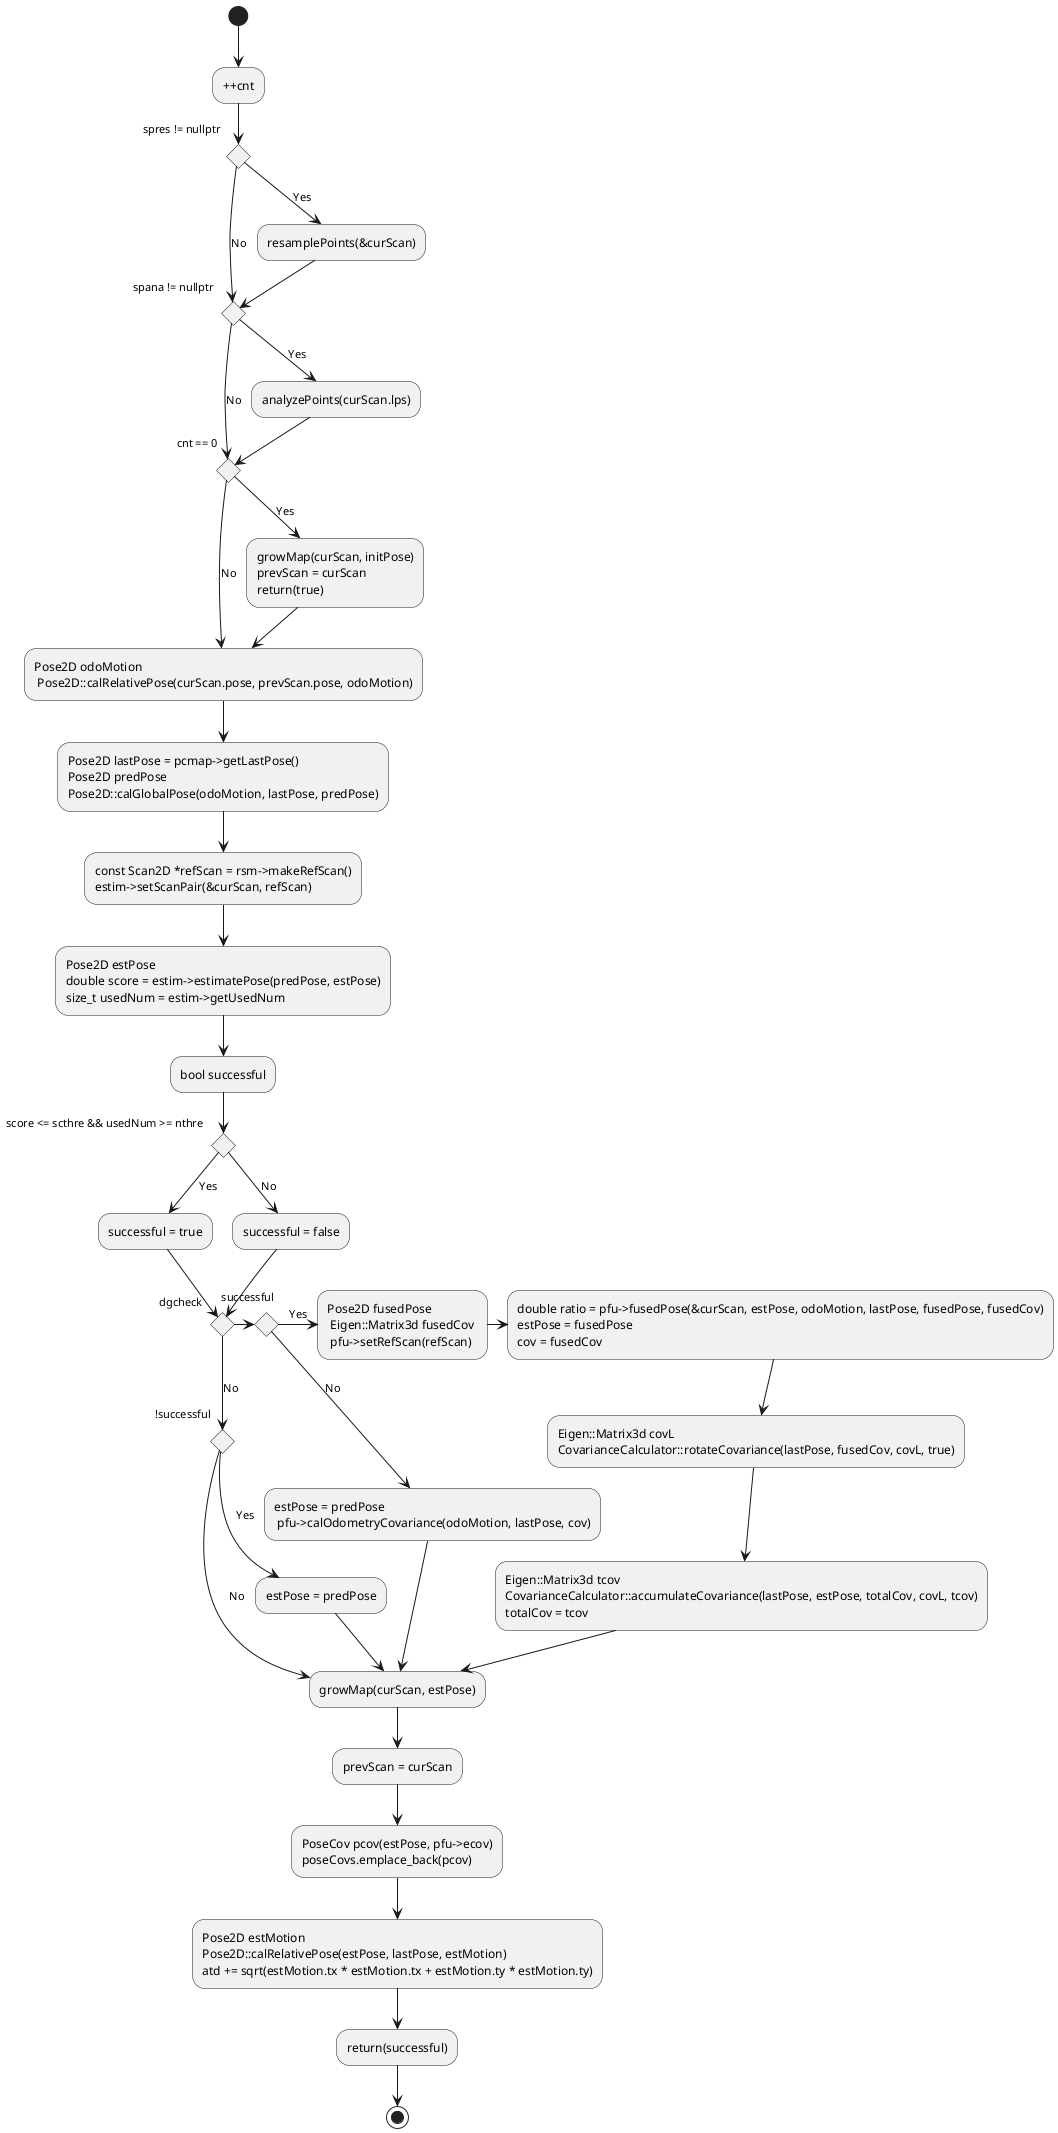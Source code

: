 @startuml

/'
    execute scan matching
    input: Scan2D &curScan
'/

(*) --> "++cnt"
--> if "spres != nullptr" as if_spres then
--> [No] if "spana != nullptr" as if_spana then
else
if_spres --> [Yes] "resamplePoints(&curScan)"
--> if_spana
--> [No] if "cnt == 0" as if_cnt then
else
if_spana --> [Yes] "analyzePoints(curScan.lps)"
--> if_cnt
--> [No] "Pose2D odoMotion \n Pose2D::calRelativePose(curScan.pose, prevScan.pose, odoMotion)"
else
if_cnt --> [Yes] "growMap(curScan, initPose)
prevScan = curScan
return(true)"
--> "Pose2D odoMotion \n Pose2D::calRelativePose(curScan.pose, prevScan.pose, odoMotion)"
--> "Pose2D lastPose = pcmap->getLastPose()
Pose2D predPose
Pose2D::calGlobalPose(odoMotion, lastPose, predPose)"
--> "const Scan2D *refScan = rsm->makeRefScan()
estim->setScanPair(&curScan, refScan)"
--> "Pose2D estPose
double score = estim->estimatePose(predPose, estPose)
size_t usedNum = estim->getUsedNum"
--> "bool successful"
--> if "score <= scthre && usedNum >= nthre" as if_icp then
--> [Yes] "successful = true"
--> if "dgcheck" as if_dg then
else
if_dg -> if "successful" as if_suc then
if_suc --> [No] "estPose = predPose \n pfu->calOdometryCovariance(odoMotion, lastPose, cov)"
--> "growMap(curScan, estPose)"
else
if_suc -> [Yes] "Pose2D fusedPose \n Eigen::Matrix3d fusedCov \n pfu->setRefScan(refScan)"
-> "double ratio = pfu->fusedPose(&curScan, estPose, odoMotion, lastPose, fusedPose, fusedCov)
estPose = fusedPose
cov = fusedCov"
--> "Eigen::Matrix3d covL
CovarianceCalculator::rotateCovariance(lastPose, fusedCov, covL, true)"
--> "Eigen::Matrix3d tcov
CovarianceCalculator::accumulateCovariance(lastPose, estPose, totalCov, covL, tcov)
totalCov = tcov"
--> "growMap(curScan, estPose)"
if_icp --> [No] "successful = false"
--> if_dg
--> [No] if "!successful" as if_no_suc then
--> [Yes] "estPose = predPose"
--> "growMap(curScan, estPose)"
else
if_no_suc --> [No] "growMap(curScan, estPose)"
--> "prevScan = curScan"
--> "PoseCov pcov(estPose, pfu->ecov)
poseCovs.emplace_back(pcov)"
--> "Pose2D estMotion
Pose2D::calRelativePose(estPose, lastPose, estMotion)
atd += sqrt(estMotion.tx * estMotion.tx + estMotion.ty * estMotion.ty)"
--> "return(successful)"
--> (*)

@enduml